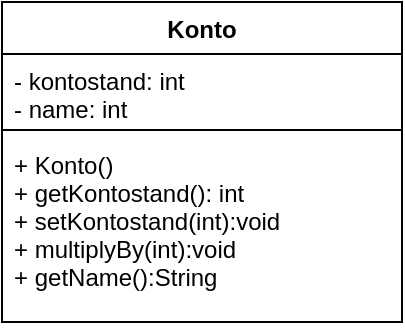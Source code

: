 <mxfile version="20.5.3" type="embed"><diagram id="23iRSUPoRavnBvh4doch" name="Page-1"><mxGraphModel dx="450" dy="378" grid="1" gridSize="10" guides="1" tooltips="1" connect="1" arrows="1" fold="1" page="1" pageScale="1" pageWidth="827" pageHeight="1169" math="0" shadow="0"><root><mxCell id="0"/><mxCell id="1" parent="0"/><mxCell id="4" value="Konto" style="swimlane;fontStyle=1;align=center;verticalAlign=top;childLayout=stackLayout;horizontal=1;startSize=26;horizontalStack=0;resizeParent=1;resizeParentMax=0;resizeLast=0;collapsible=1;marginBottom=0;" parent="1" vertex="1"><mxGeometry x="390" y="200" width="200" height="160" as="geometry"/></mxCell><mxCell id="5" value="- kontostand: int&#10;- name: int" style="text;strokeColor=none;fillColor=none;align=left;verticalAlign=top;spacingLeft=4;spacingRight=4;overflow=hidden;rotatable=0;points=[[0,0.5],[1,0.5]];portConstraint=eastwest;" parent="4" vertex="1"><mxGeometry y="26" width="200" height="34" as="geometry"/></mxCell><mxCell id="6" value="" style="line;strokeWidth=1;fillColor=none;align=left;verticalAlign=middle;spacingTop=-1;spacingLeft=3;spacingRight=3;rotatable=0;labelPosition=right;points=[];portConstraint=eastwest;strokeColor=inherit;" parent="4" vertex="1"><mxGeometry y="60" width="200" height="8" as="geometry"/></mxCell><mxCell id="7" value="+ Konto()&#10;+ getKontostand(): int&#10;+ setKontostand(int):void&#10;+ multiplyBy(int):void&#10;+ getName():String" style="text;strokeColor=none;fillColor=none;align=left;verticalAlign=top;spacingLeft=4;spacingRight=4;overflow=hidden;rotatable=0;points=[[0,0.5],[1,0.5]];portConstraint=eastwest;" parent="4" vertex="1"><mxGeometry y="68" width="200" height="92" as="geometry"/></mxCell></root></mxGraphModel></diagram></mxfile>